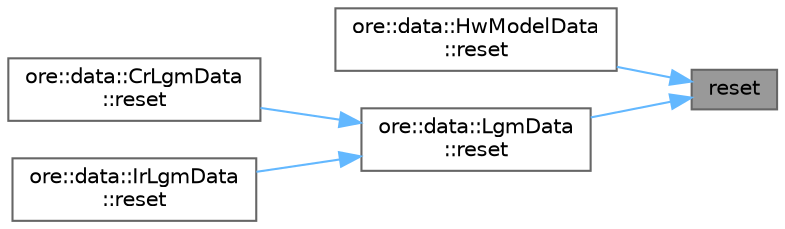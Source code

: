 digraph "reset"
{
 // INTERACTIVE_SVG=YES
 // LATEX_PDF_SIZE
  bgcolor="transparent";
  edge [fontname=Helvetica,fontsize=10,labelfontname=Helvetica,labelfontsize=10];
  node [fontname=Helvetica,fontsize=10,shape=box,height=0.2,width=0.4];
  rankdir="RL";
  Node1 [label="reset",height=0.2,width=0.4,color="gray40", fillcolor="grey60", style="filled", fontcolor="black",tooltip="Reset member variables to defaults."];
  Node1 -> Node2 [dir="back",color="steelblue1",style="solid"];
  Node2 [label="ore::data::HwModelData\l::reset",height=0.2,width=0.4,color="grey40", fillcolor="white", style="filled",URL="$classore_1_1data_1_1_hw_model_data.html#aebfcdbbd0fe4efbff10b180be50ca6bc",tooltip="Reset member variables to defaults."];
  Node1 -> Node3 [dir="back",color="steelblue1",style="solid"];
  Node3 [label="ore::data::LgmData\l::reset",height=0.2,width=0.4,color="grey40", fillcolor="white", style="filled",URL="$classore_1_1data_1_1_lgm_data.html#aebfcdbbd0fe4efbff10b180be50ca6bc",tooltip="Reset member variables to defaults."];
  Node3 -> Node4 [dir="back",color="steelblue1",style="solid"];
  Node4 [label="ore::data::CrLgmData\l::reset",height=0.2,width=0.4,color="grey40", fillcolor="white", style="filled",URL="$classore_1_1data_1_1_cr_lgm_data.html#aebfcdbbd0fe4efbff10b180be50ca6bc",tooltip="Reset member variables to defaults."];
  Node3 -> Node5 [dir="back",color="steelblue1",style="solid"];
  Node5 [label="ore::data::IrLgmData\l::reset",height=0.2,width=0.4,color="grey40", fillcolor="white", style="filled",URL="$classore_1_1data_1_1_ir_lgm_data.html#aebfcdbbd0fe4efbff10b180be50ca6bc",tooltip="Reset member variables to defaults."];
}
